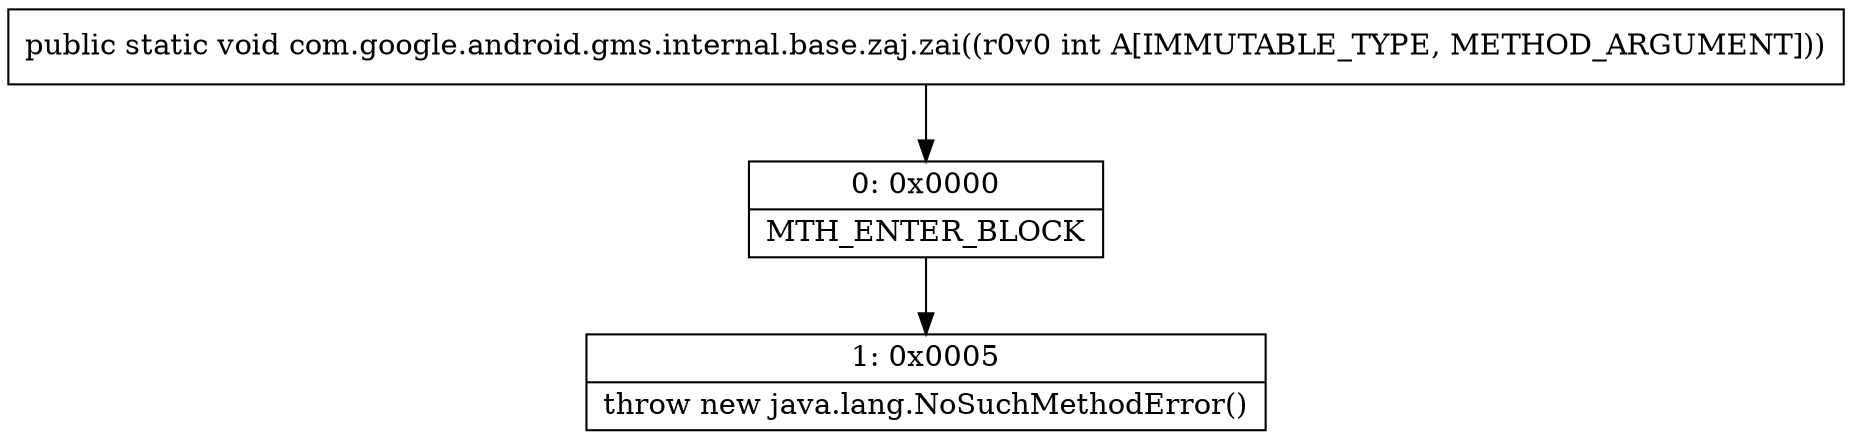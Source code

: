 digraph "CFG forcom.google.android.gms.internal.base.zaj.zai(I)V" {
Node_0 [shape=record,label="{0\:\ 0x0000|MTH_ENTER_BLOCK\l}"];
Node_1 [shape=record,label="{1\:\ 0x0005|throw new java.lang.NoSuchMethodError()\l}"];
MethodNode[shape=record,label="{public static void com.google.android.gms.internal.base.zaj.zai((r0v0 int A[IMMUTABLE_TYPE, METHOD_ARGUMENT])) }"];
MethodNode -> Node_0;
Node_0 -> Node_1;
}


